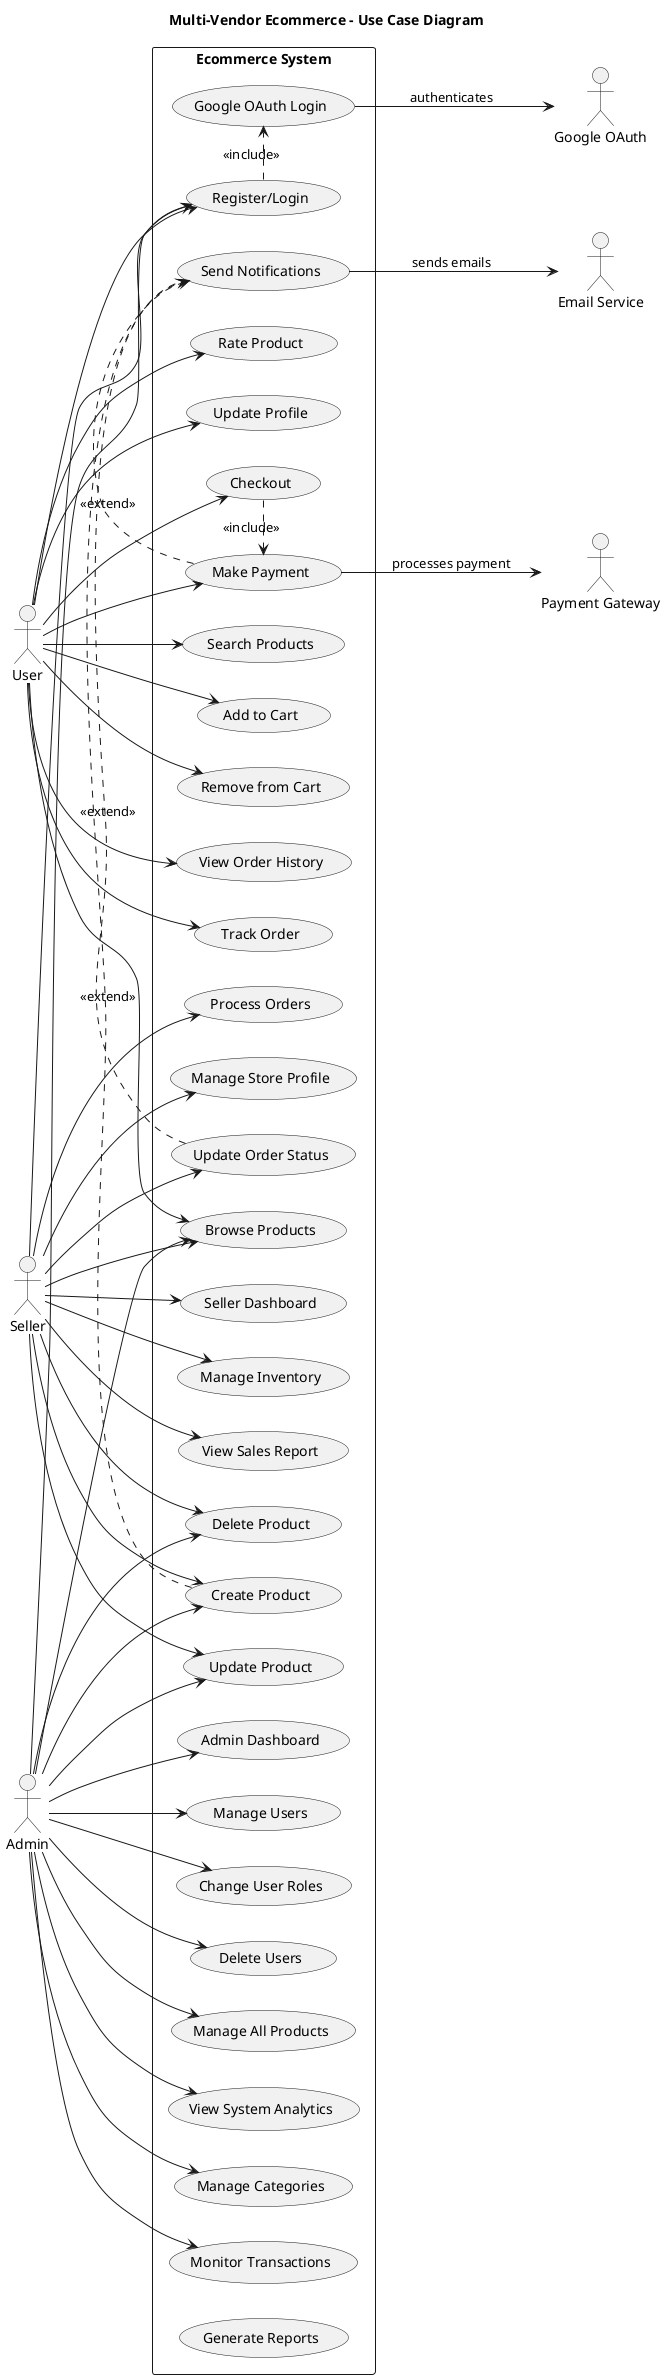 @startuml UseCase_Diagram
title Multi-Vendor Ecommerce - Use Case Diagram

left to right direction

actor User
actor Seller
actor Admin
actor "Payment Gateway" as PG
actor "Email Service" as Email

rectangle "Ecommerce System" {
  
  ' User Use Cases
  usecase "Register/Login" as UC1
  usecase "Browse Products" as UC2
  usecase "Search Products" as UC3
  usecase "Add to Cart" as UC4
  usecase "Remove from Cart" as UC5
  usecase "Checkout" as UC6
  usecase "Make Payment" as UC7
  usecase "View Order History" as UC8
  usecase "Track Order" as UC9
  usecase "Rate Product" as UC10
  usecase "Update Profile" as UC11
  
  ' Seller Use Cases
  usecase "Seller Dashboard" as UC12
  usecase "Create Product" as UC13
  usecase "Update Product" as UC14
  usecase "Delete Product" as UC15
  usecase "Manage Inventory" as UC16
  usecase "View Sales Report" as UC17
  usecase "Process Orders" as UC18
  usecase "Update Order Status" as UC19
  usecase "Manage Store Profile" as UC20
  
  ' Admin Use Cases
  usecase "Admin Dashboard" as UC21
  usecase "Manage Users" as UC22
  usecase "Change User Roles" as UC23
  usecase "Delete Users" as UC24
  usecase "Manage All Products" as UC25
  usecase "View System Analytics" as UC26
  usecase "Manage Categories" as UC27
  usecase "Monitor Transactions" as UC28
  
  ' Common Use Cases
  usecase "Google OAuth Login" as UC29
  usecase "Send Notifications" as UC30
  usecase "Generate Reports" as UC31
}

' User Connections
User --> UC1
User --> UC2
User --> UC3
User --> UC4
User --> UC5
User --> UC6
User --> UC7
User --> UC8
User --> UC9
User --> UC10
User --> UC11

' Seller Connections (Seller can also be a User)
Seller --> UC1
Seller --> UC2
Seller --> UC12
Seller --> UC13
Seller --> UC14
Seller --> UC15
Seller --> UC16
Seller --> UC17
Seller --> UC18
Seller --> UC19
Seller --> UC20

' Admin Connections (Admin has all privileges)
Admin --> UC1
Admin --> UC2
Admin --> UC21
Admin --> UC22
Admin --> UC23
Admin --> UC24
Admin --> UC25
Admin --> UC26
Admin --> UC27
Admin --> UC28
Admin --> UC13
Admin --> UC14
Admin --> UC15

' External System Connections
UC7 --> PG : processes payment
UC30 --> Email : sends emails
UC29 --> "Google OAuth" : authenticates

' Include/Extend Relationships
UC1 .> UC29 : <<include>>
UC6 .> UC7 : <<include>>
UC7 .> UC30 : <<extend>>
UC13 .> UC30 : <<extend>>
UC19 .> UC30 : <<extend>>

@enduml
